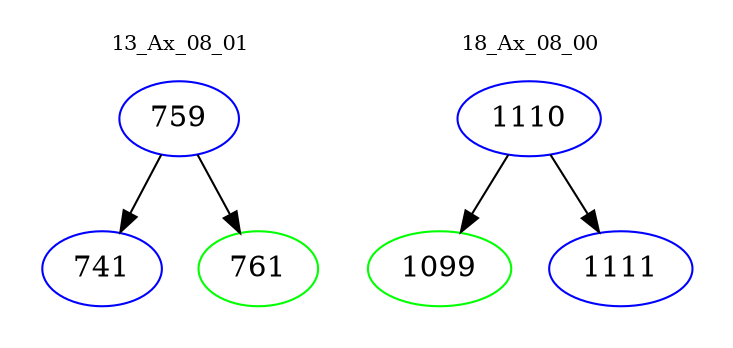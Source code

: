 digraph{
subgraph cluster_0 {
color = white
label = "13_Ax_08_01";
fontsize=10;
T0_759 [label="759", color="blue"]
T0_759 -> T0_741 [color="black"]
T0_741 [label="741", color="blue"]
T0_759 -> T0_761 [color="black"]
T0_761 [label="761", color="green"]
}
subgraph cluster_1 {
color = white
label = "18_Ax_08_00";
fontsize=10;
T1_1110 [label="1110", color="blue"]
T1_1110 -> T1_1099 [color="black"]
T1_1099 [label="1099", color="green"]
T1_1110 -> T1_1111 [color="black"]
T1_1111 [label="1111", color="blue"]
}
}
